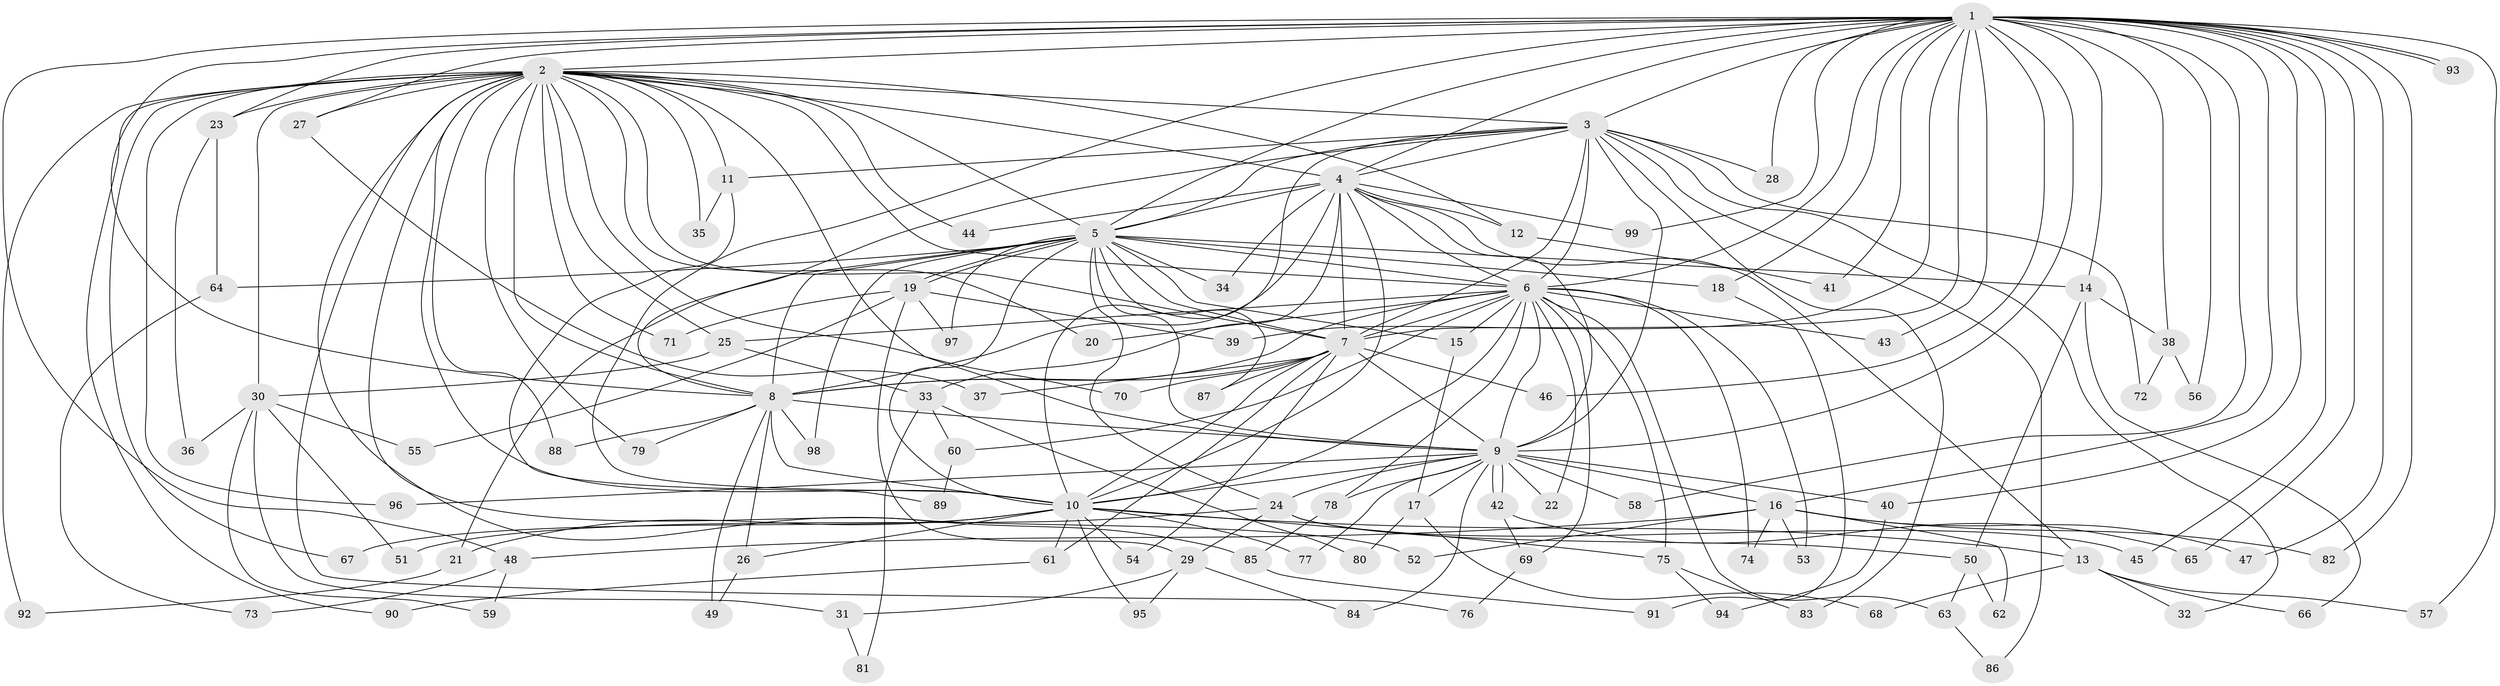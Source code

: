 // Generated by graph-tools (version 1.1) at 2025/49/03/09/25 03:49:42]
// undirected, 99 vertices, 223 edges
graph export_dot {
graph [start="1"]
  node [color=gray90,style=filled];
  1;
  2;
  3;
  4;
  5;
  6;
  7;
  8;
  9;
  10;
  11;
  12;
  13;
  14;
  15;
  16;
  17;
  18;
  19;
  20;
  21;
  22;
  23;
  24;
  25;
  26;
  27;
  28;
  29;
  30;
  31;
  32;
  33;
  34;
  35;
  36;
  37;
  38;
  39;
  40;
  41;
  42;
  43;
  44;
  45;
  46;
  47;
  48;
  49;
  50;
  51;
  52;
  53;
  54;
  55;
  56;
  57;
  58;
  59;
  60;
  61;
  62;
  63;
  64;
  65;
  66;
  67;
  68;
  69;
  70;
  71;
  72;
  73;
  74;
  75;
  76;
  77;
  78;
  79;
  80;
  81;
  82;
  83;
  84;
  85;
  86;
  87;
  88;
  89;
  90;
  91;
  92;
  93;
  94;
  95;
  96;
  97;
  98;
  99;
  1 -- 2;
  1 -- 3;
  1 -- 4;
  1 -- 5;
  1 -- 6;
  1 -- 7;
  1 -- 8;
  1 -- 9;
  1 -- 10;
  1 -- 14;
  1 -- 16;
  1 -- 18;
  1 -- 23;
  1 -- 27;
  1 -- 28;
  1 -- 38;
  1 -- 39;
  1 -- 40;
  1 -- 41;
  1 -- 43;
  1 -- 45;
  1 -- 46;
  1 -- 47;
  1 -- 48;
  1 -- 56;
  1 -- 57;
  1 -- 58;
  1 -- 65;
  1 -- 82;
  1 -- 93;
  1 -- 93;
  1 -- 99;
  2 -- 3;
  2 -- 4;
  2 -- 5;
  2 -- 6;
  2 -- 7;
  2 -- 8;
  2 -- 9;
  2 -- 10;
  2 -- 11;
  2 -- 12;
  2 -- 20;
  2 -- 23;
  2 -- 25;
  2 -- 27;
  2 -- 30;
  2 -- 35;
  2 -- 44;
  2 -- 52;
  2 -- 67;
  2 -- 70;
  2 -- 71;
  2 -- 76;
  2 -- 79;
  2 -- 85;
  2 -- 88;
  2 -- 90;
  2 -- 92;
  2 -- 96;
  3 -- 4;
  3 -- 5;
  3 -- 6;
  3 -- 7;
  3 -- 8;
  3 -- 9;
  3 -- 10;
  3 -- 11;
  3 -- 28;
  3 -- 32;
  3 -- 72;
  3 -- 83;
  3 -- 86;
  4 -- 5;
  4 -- 6;
  4 -- 7;
  4 -- 8;
  4 -- 9;
  4 -- 10;
  4 -- 12;
  4 -- 13;
  4 -- 33;
  4 -- 34;
  4 -- 44;
  4 -- 99;
  5 -- 6;
  5 -- 7;
  5 -- 8;
  5 -- 9;
  5 -- 10;
  5 -- 14;
  5 -- 15;
  5 -- 18;
  5 -- 19;
  5 -- 19;
  5 -- 21;
  5 -- 24;
  5 -- 34;
  5 -- 64;
  5 -- 87;
  5 -- 97;
  5 -- 98;
  6 -- 7;
  6 -- 8;
  6 -- 9;
  6 -- 10;
  6 -- 15;
  6 -- 20;
  6 -- 22;
  6 -- 25;
  6 -- 43;
  6 -- 53;
  6 -- 60;
  6 -- 63;
  6 -- 69;
  6 -- 74;
  6 -- 75;
  6 -- 78;
  7 -- 8;
  7 -- 9;
  7 -- 10;
  7 -- 37;
  7 -- 46;
  7 -- 54;
  7 -- 61;
  7 -- 70;
  7 -- 87;
  8 -- 9;
  8 -- 10;
  8 -- 26;
  8 -- 49;
  8 -- 79;
  8 -- 88;
  8 -- 98;
  9 -- 10;
  9 -- 16;
  9 -- 17;
  9 -- 22;
  9 -- 24;
  9 -- 40;
  9 -- 42;
  9 -- 42;
  9 -- 58;
  9 -- 77;
  9 -- 78;
  9 -- 84;
  9 -- 96;
  10 -- 13;
  10 -- 21;
  10 -- 26;
  10 -- 54;
  10 -- 61;
  10 -- 67;
  10 -- 75;
  10 -- 77;
  10 -- 95;
  11 -- 35;
  11 -- 89;
  12 -- 41;
  13 -- 32;
  13 -- 57;
  13 -- 66;
  13 -- 68;
  14 -- 38;
  14 -- 50;
  14 -- 66;
  15 -- 17;
  16 -- 47;
  16 -- 48;
  16 -- 52;
  16 -- 53;
  16 -- 62;
  16 -- 74;
  16 -- 82;
  17 -- 68;
  17 -- 80;
  18 -- 91;
  19 -- 29;
  19 -- 39;
  19 -- 55;
  19 -- 71;
  19 -- 97;
  21 -- 92;
  23 -- 36;
  23 -- 64;
  24 -- 29;
  24 -- 45;
  24 -- 50;
  24 -- 51;
  25 -- 30;
  25 -- 33;
  26 -- 49;
  27 -- 37;
  29 -- 31;
  29 -- 84;
  29 -- 95;
  30 -- 31;
  30 -- 36;
  30 -- 51;
  30 -- 55;
  30 -- 59;
  31 -- 81;
  33 -- 60;
  33 -- 80;
  33 -- 81;
  38 -- 56;
  38 -- 72;
  40 -- 94;
  42 -- 65;
  42 -- 69;
  48 -- 59;
  48 -- 73;
  50 -- 62;
  50 -- 63;
  60 -- 89;
  61 -- 90;
  63 -- 86;
  64 -- 73;
  69 -- 76;
  75 -- 83;
  75 -- 94;
  78 -- 85;
  85 -- 91;
}
